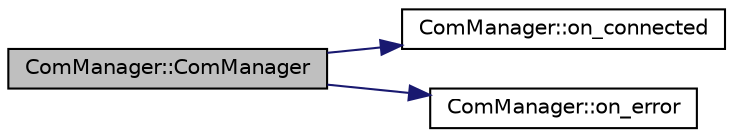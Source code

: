 digraph "ComManager::ComManager"
{
  edge [fontname="Helvetica",fontsize="10",labelfontname="Helvetica",labelfontsize="10"];
  node [fontname="Helvetica",fontsize="10",shape=record];
  rankdir="LR";
  Node1 [label="ComManager::ComManager",height=0.2,width=0.4,color="black", fillcolor="grey75", style="filled" fontcolor="black"];
  Node1 -> Node2 [color="midnightblue",fontsize="10",style="solid",fontname="Helvetica"];
  Node2 [label="ComManager::on_connected",height=0.2,width=0.4,color="black", fillcolor="white", style="filled",URL="$class_com_manager.html#a767c12947cc623330870f31368c3a891"];
  Node1 -> Node3 [color="midnightblue",fontsize="10",style="solid",fontname="Helvetica"];
  Node3 [label="ComManager::on_error",height=0.2,width=0.4,color="black", fillcolor="white", style="filled",URL="$class_com_manager.html#a2c91a8644c767e87b9a679135242501e"];
}
